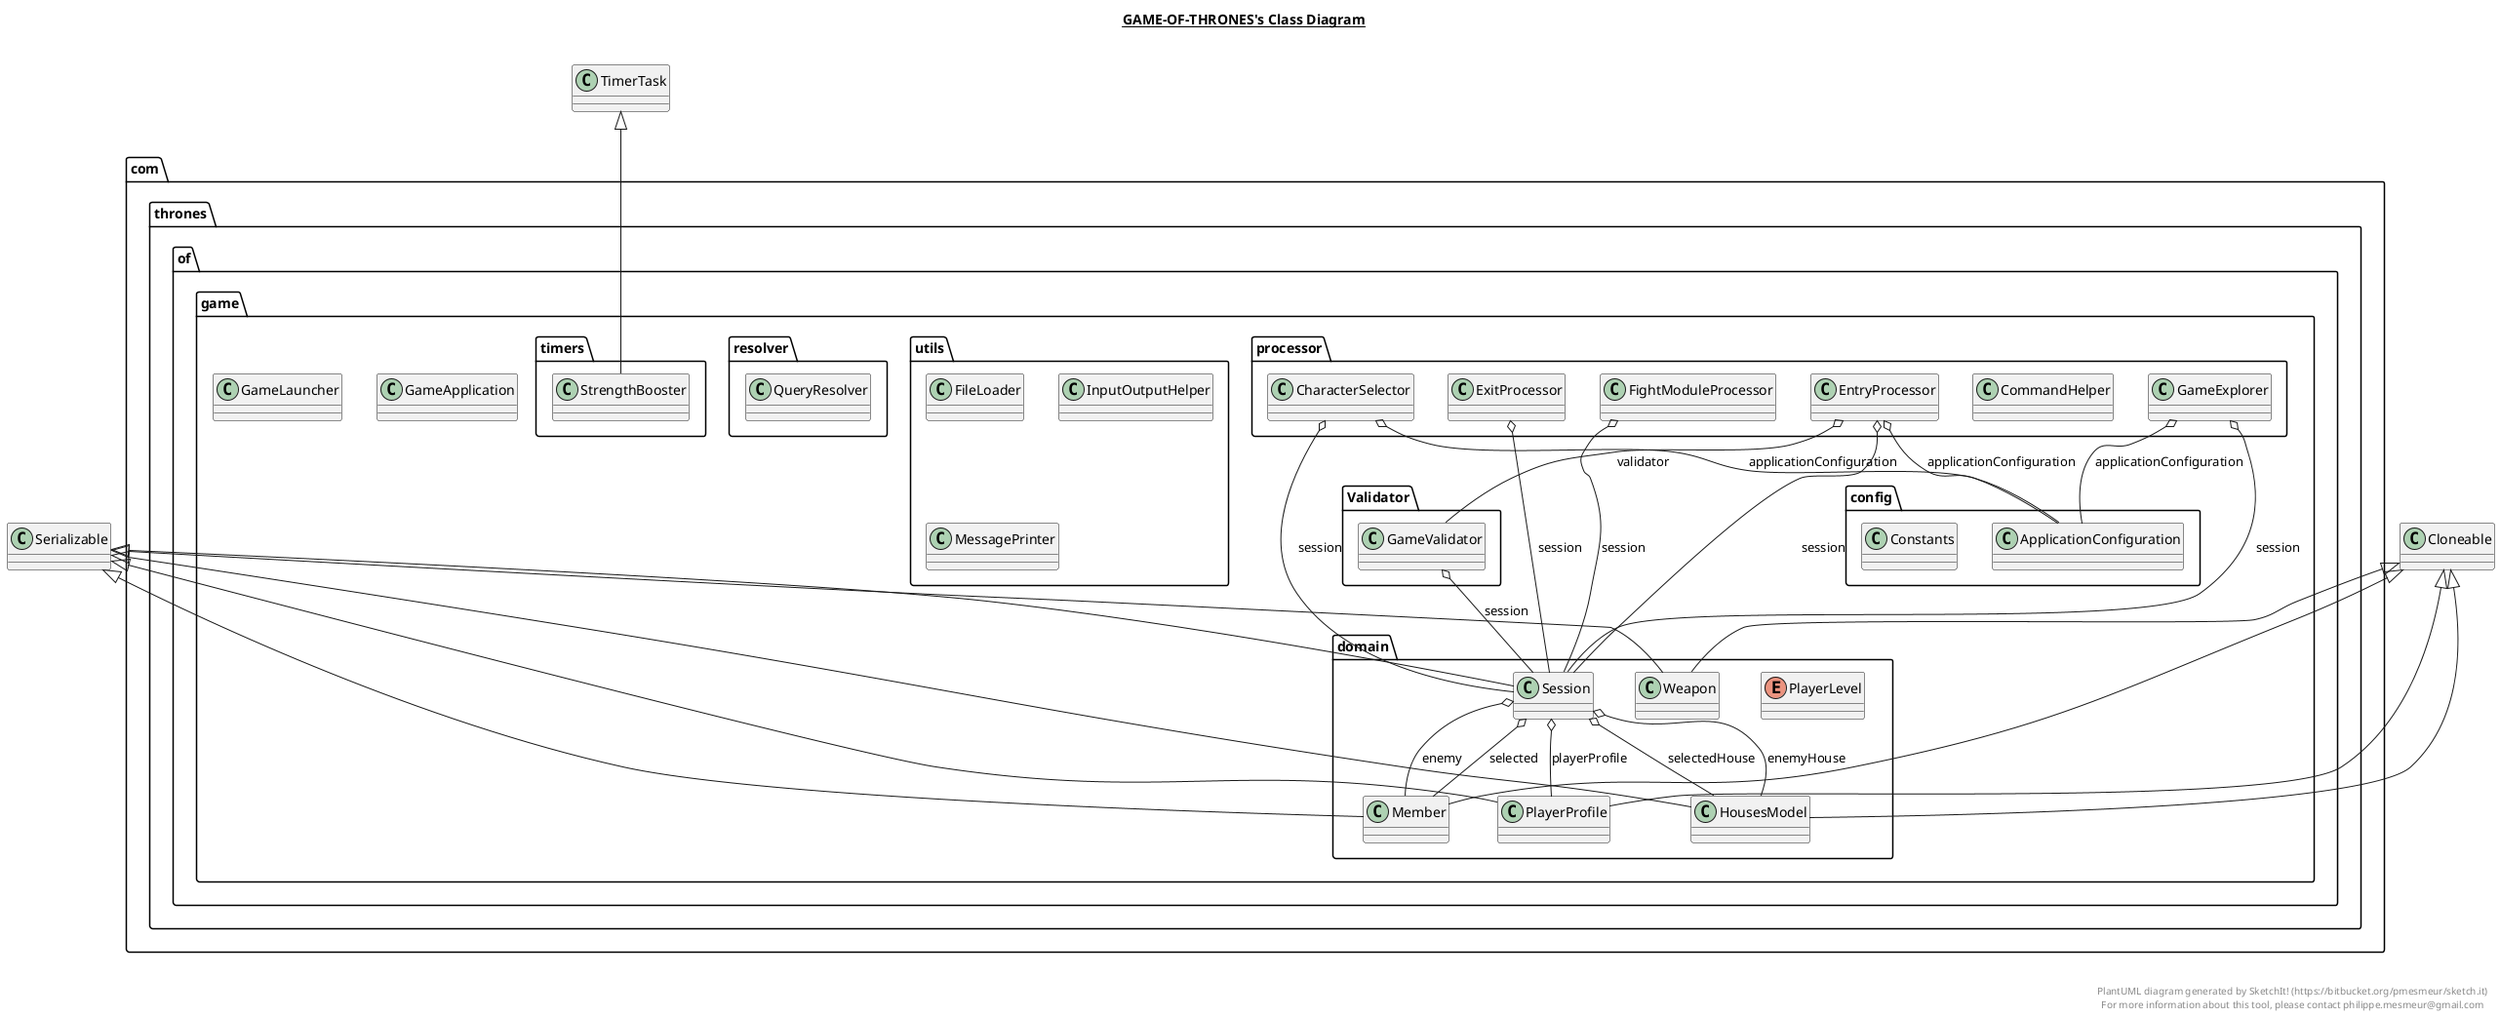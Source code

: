@startuml

title __GAME-OF-THRONES's Class Diagram__\n

  package com.thrones.of.game {
    package com.thrones.of.game.config {
      class ApplicationConfiguration {
      }
    }
  }
  

  package com.thrones.of.game {
    package com.thrones.of.game.processor {
      class CharacterSelector {
      }
    }
  }
  

  package com.thrones.of.game {
    package com.thrones.of.game.processor {
      class CommandHelper {
      }
    }
  }
  

  package com.thrones.of.game {
    package com.thrones.of.game.config {
      class Constants {
      }
    }
  }
  

  package com.thrones.of.game {
    package com.thrones.of.game.processor {
      class EntryProcessor {
      }
    }
  }
  

  package com.thrones.of.game {
    package com.thrones.of.game.processor {
      class ExitProcessor {
      }
    }
  }
  

  package com.thrones.of.game {
    package com.thrones.of.game.processor {
      class FightModuleProcessor {
      }
    }
  }
  

  package com.thrones.of.game {
    package com.thrones.of.game.utils {
      class FileLoader {
      }
    }
  }
  

  package com.thrones.of.game {
    class GameApplication {
    }
  }
  

  package com.thrones.of.game {
    package com.thrones.of.game.processor {
      class GameExplorer {
      }
    }
  }
  

  package com.thrones.of.game {
    class GameLauncher {
    }
  }
  

  package com.thrones.of.game {
    package com.thrones.of.game.Validator {
      class GameValidator {
      }
    }
  }
  

  package com.thrones.of.game {
    package com.thrones.of.game.domain {
      class HousesModel {
      }
    }
  }
  

  package com.thrones.of.game {
    package com.thrones.of.game.utils {
      class InputOutputHelper {
      }
    }
  }
  

  package com.thrones.of.game {
    package com.thrones.of.game.domain {
      class Member {
      }
    }
  }
  

  package com.thrones.of.game {
    package com.thrones.of.game.utils {
      class MessagePrinter {
      }
    }
  }
  

  package com.thrones.of.game {
    package com.thrones.of.game.domain {
      enum PlayerLevel {
      }
    }
  }
  

  package com.thrones.of.game {
    package com.thrones.of.game.domain {
      class PlayerProfile {
      }
    }
  }
  

  package com.thrones.of.game {
    package com.thrones.of.game.resolver {
      class QueryResolver {
      }
    }
  }
  

  package com.thrones.of.game {
    package com.thrones.of.game.domain {
      class Session {
      }
    }
  }
  

  package com.thrones.of.game {
    package com.thrones.of.game.timers {
      class StrengthBooster {
      }
    }
  }
  

  package com.thrones.of.game {
    package com.thrones.of.game.domain {
      class Weapon {
      }
    }
  }
  

  CharacterSelector o-- Session : session
  CharacterSelector o-- ApplicationConfiguration : applicationConfiguration
  EntryProcessor o-- GameValidator : validator
  EntryProcessor o-- ApplicationConfiguration : applicationConfiguration
  EntryProcessor o-- Session : session
  ExitProcessor o-- Session : session
  FightModuleProcessor o-- Session : session
  GameExplorer o-- ApplicationConfiguration : applicationConfiguration
  GameExplorer o-- Session : session
  GameValidator o-- Session : session
  HousesModel -up-|> Cloneable
  HousesModel -up-|> Serializable
  Member -up-|> Cloneable
  Member -up-|> Serializable
  PlayerProfile -up-|> Serializable
  PlayerProfile -up-|> Cloneable
  Session -up-|> Serializable
  Session o-- PlayerProfile : playerProfile
  Session o-- Member : selected
  Session o-- Member : enemy
  Session o-- HousesModel : selectedHouse
  Session o-- HousesModel : enemyHouse
  StrengthBooster -up-|> TimerTask
  Weapon -up-|> Cloneable
  Weapon -up-|> Serializable


right footer


PlantUML diagram generated by SketchIt! (https://bitbucket.org/pmesmeur/sketch.it)
For more information about this tool, please contact philippe.mesmeur@gmail.com
endfooter

@enduml
